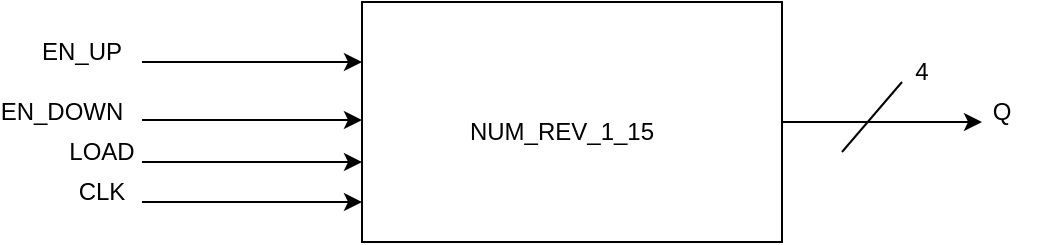 <mxfile version="21.3.4" type="device">
  <diagram name="Page-1" id="rEtPC1qpnb44_jWroPsN">
    <mxGraphModel dx="1434" dy="760" grid="1" gridSize="10" guides="1" tooltips="1" connect="1" arrows="1" fold="1" page="1" pageScale="1" pageWidth="850" pageHeight="1100" math="0" shadow="0">
      <root>
        <mxCell id="0" />
        <mxCell id="1" parent="0" />
        <mxCell id="qsVWQ3Xn9zUxknvAj3LC-1" value="" style="rounded=0;whiteSpace=wrap;html=1;" parent="1" vertex="1">
          <mxGeometry x="290" y="490" width="210" height="120" as="geometry" />
        </mxCell>
        <mxCell id="qsVWQ3Xn9zUxknvAj3LC-2" value="NUM_REV_1_15" style="text;html=1;strokeColor=none;fillColor=none;align=center;verticalAlign=middle;whiteSpace=wrap;rounded=0;" parent="1" vertex="1">
          <mxGeometry x="330" y="530" width="120" height="50" as="geometry" />
        </mxCell>
        <mxCell id="qsVWQ3Xn9zUxknvAj3LC-3" value="" style="endArrow=classic;html=1;rounded=0;entryX=0;entryY=0.25;entryDx=0;entryDy=0;" parent="1" target="qsVWQ3Xn9zUxknvAj3LC-1" edge="1">
          <mxGeometry width="50" height="50" relative="1" as="geometry">
            <mxPoint x="180" y="520" as="sourcePoint" />
            <mxPoint x="220" y="475" as="targetPoint" />
            <Array as="points">
              <mxPoint x="250" y="520" />
            </Array>
          </mxGeometry>
        </mxCell>
        <mxCell id="qsVWQ3Xn9zUxknvAj3LC-4" value="" style="endArrow=classic;html=1;rounded=0;entryX=-0.018;entryY=0.251;entryDx=0;entryDy=0;entryPerimeter=0;" parent="1" edge="1">
          <mxGeometry width="50" height="50" relative="1" as="geometry">
            <mxPoint x="180" y="549" as="sourcePoint" />
            <mxPoint x="290" y="549" as="targetPoint" />
          </mxGeometry>
        </mxCell>
        <mxCell id="qsVWQ3Xn9zUxknvAj3LC-5" value="" style="endArrow=classic;html=1;rounded=0;entryX=-0.018;entryY=0.251;entryDx=0;entryDy=0;entryPerimeter=0;" parent="1" edge="1">
          <mxGeometry width="50" height="50" relative="1" as="geometry">
            <mxPoint x="180" y="570" as="sourcePoint" />
            <mxPoint x="290" y="570" as="targetPoint" />
          </mxGeometry>
        </mxCell>
        <mxCell id="qsVWQ3Xn9zUxknvAj3LC-6" value="" style="endArrow=classic;html=1;rounded=0;entryX=-0.018;entryY=0.251;entryDx=0;entryDy=0;entryPerimeter=0;" parent="1" edge="1">
          <mxGeometry width="50" height="50" relative="1" as="geometry">
            <mxPoint x="180" y="590" as="sourcePoint" />
            <mxPoint x="290" y="590" as="targetPoint" />
          </mxGeometry>
        </mxCell>
        <mxCell id="qsVWQ3Xn9zUxknvAj3LC-8" value="EN_UP" style="text;html=1;strokeColor=none;fillColor=none;align=center;verticalAlign=middle;whiteSpace=wrap;rounded=0;" parent="1" vertex="1">
          <mxGeometry x="120" y="500" width="60" height="30" as="geometry" />
        </mxCell>
        <mxCell id="qsVWQ3Xn9zUxknvAj3LC-9" value="EN_DOWN" style="text;html=1;strokeColor=none;fillColor=none;align=center;verticalAlign=middle;whiteSpace=wrap;rounded=0;" parent="1" vertex="1">
          <mxGeometry x="110" y="530" width="60" height="30" as="geometry" />
        </mxCell>
        <mxCell id="qsVWQ3Xn9zUxknvAj3LC-10" value="LOAD" style="text;html=1;strokeColor=none;fillColor=none;align=center;verticalAlign=middle;whiteSpace=wrap;rounded=0;" parent="1" vertex="1">
          <mxGeometry x="130" y="550" width="60" height="30" as="geometry" />
        </mxCell>
        <mxCell id="qsVWQ3Xn9zUxknvAj3LC-11" value="CLK" style="text;html=1;strokeColor=none;fillColor=none;align=center;verticalAlign=middle;whiteSpace=wrap;rounded=0;" parent="1" vertex="1">
          <mxGeometry x="130" y="570" width="60" height="30" as="geometry" />
        </mxCell>
        <mxCell id="qsVWQ3Xn9zUxknvAj3LC-12" value="" style="endArrow=classic;html=1;rounded=0;" parent="1" edge="1">
          <mxGeometry width="50" height="50" relative="1" as="geometry">
            <mxPoint x="500" y="550" as="sourcePoint" />
            <mxPoint x="600" y="550" as="targetPoint" />
          </mxGeometry>
        </mxCell>
        <mxCell id="qsVWQ3Xn9zUxknvAj3LC-13" value="" style="endArrow=none;html=1;rounded=0;" parent="1" edge="1">
          <mxGeometry width="50" height="50" relative="1" as="geometry">
            <mxPoint x="530" y="565" as="sourcePoint" />
            <mxPoint x="560" y="530" as="targetPoint" />
          </mxGeometry>
        </mxCell>
        <mxCell id="qsVWQ3Xn9zUxknvAj3LC-14" value="4" style="text;html=1;strokeColor=none;fillColor=none;align=center;verticalAlign=middle;whiteSpace=wrap;rounded=0;" parent="1" vertex="1">
          <mxGeometry x="540" y="510" width="60" height="30" as="geometry" />
        </mxCell>
        <mxCell id="qsVWQ3Xn9zUxknvAj3LC-15" value="Q" style="text;html=1;strokeColor=none;fillColor=none;align=center;verticalAlign=middle;whiteSpace=wrap;rounded=0;" parent="1" vertex="1">
          <mxGeometry x="580" y="530" width="60" height="30" as="geometry" />
        </mxCell>
      </root>
    </mxGraphModel>
  </diagram>
</mxfile>
